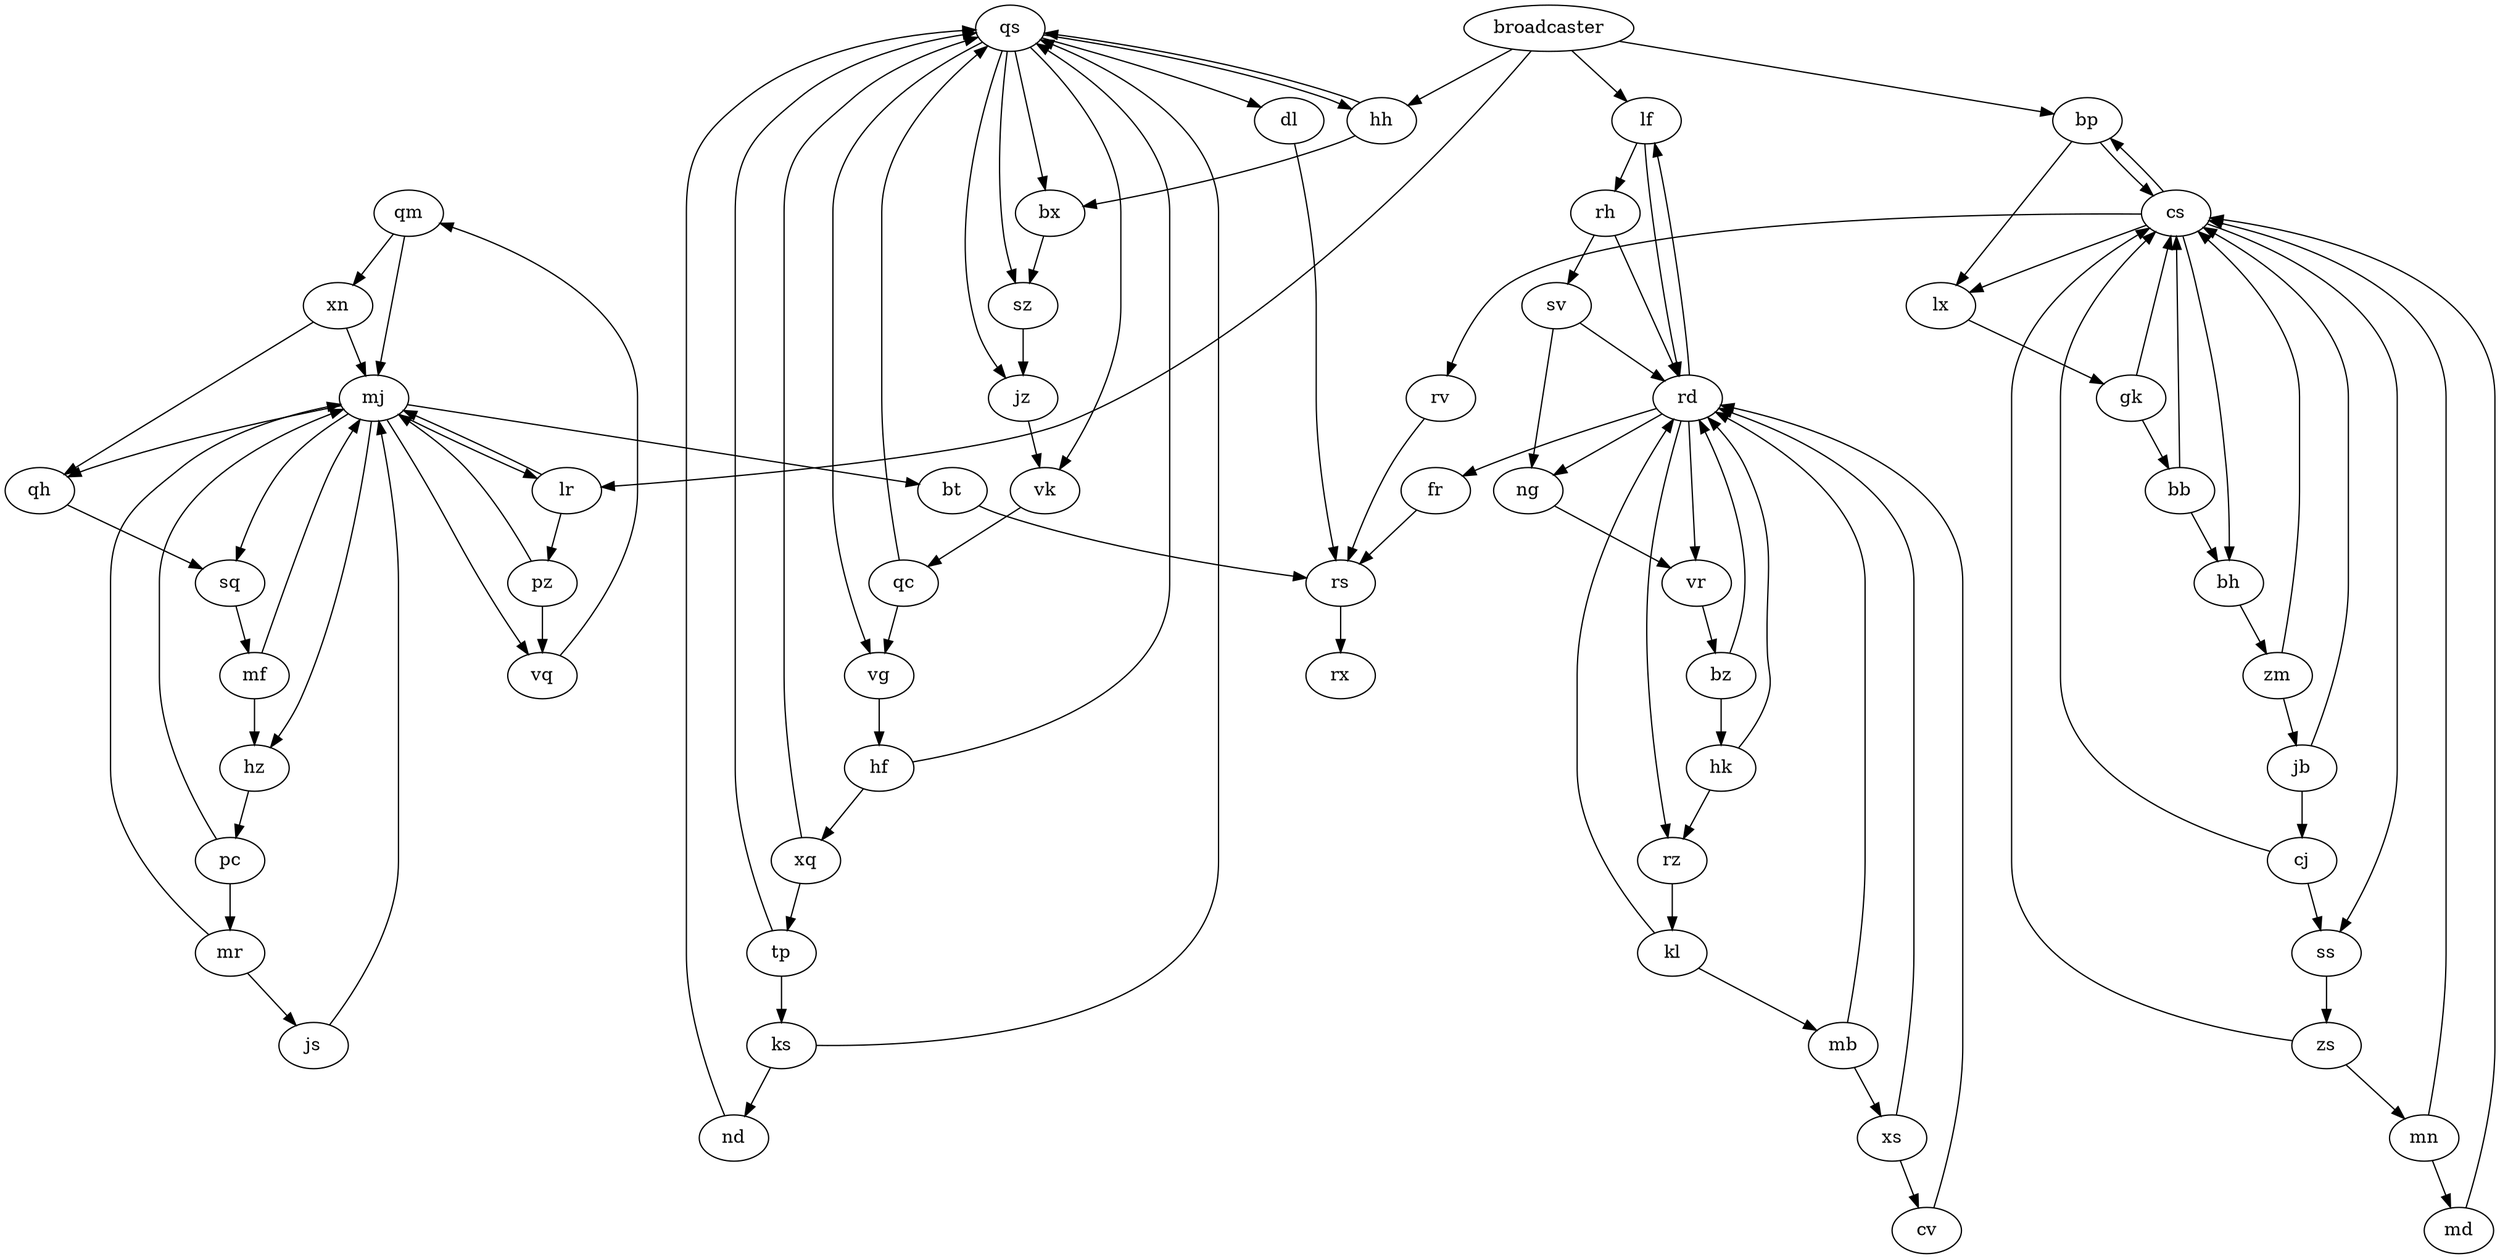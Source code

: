 digraph {
    qm -> mj;
    qm -> xn;
    mj -> hz;
    mj -> bt;
    mj -> lr;
    mj -> sq;
    mj -> qh;
    mj -> vq;
    qc -> qs;
    qc -> vg;
    ng -> vr;
    qh -> sq;
    bt -> rs;
    hh -> qs;
    hh -> bx;
    gk -> cs;
    gk -> bb;
    js -> mj;
    pc -> mj;
    pc -> mr;
    mb -> rd;
    mb -> xs;
    tp -> qs;
    tp -> ks;
    xq -> tp;
    xq -> qs;
    bx -> sz;
    mn -> cs;
    mn -> md;
    cv -> rd;
    rh -> rd;
    rh -> sv;
    md -> cs;
    pz -> mj;
    pz -> vq;
    bz -> rd;
    bz -> hk;
    jz -> vk;
    sz -> jz;
    lr -> pz;
    lr -> mj;
    xs -> cv;
    xs -> rd;
    kl -> rd;
    kl -> mb;
    hz -> pc;
    hk -> rz;
    hk -> rd;
    vk -> qc;
    bh -> zm;
    vq -> qm;
    ks -> qs;
    ks -> nd;
    qs -> dl;
    qs -> jz;
    qs -> bx;
    qs -> vk;
    qs -> vg;
    qs -> hh;
    qs -> sz;
    dl -> rs;
    lf -> rh;
    lf -> rd;
    fr -> rs;
    xn -> mj;
    xn -> qh;
    hf -> qs;
    hf -> xq;
    sv -> rd;
    sv -> ng;
    rs -> rx;
    rd -> ng;
    rd -> fr;
    rd -> rz;
    rd -> lf;
    rd -> vr;
    cj -> ss;
    cj -> cs;
    broadcaster -> hh;
    broadcaster -> lr;
    broadcaster -> bp;
    broadcaster -> lf;
    zs -> cs;
    zs -> mn;
    vr -> bz;
    nd -> qs;
    jb -> cj;
    jb -> cs;
    rv -> rs;
    bp -> cs;
    bp -> lx;
    ss -> zs;
    lx -> gk;
    cs -> lx;
    cs -> ss;
    cs -> rv;
    cs -> bh;
    cs -> bp;
    bb -> bh;
    bb -> cs;
    mf -> mj;
    mf -> hz;
    zm -> cs;
    zm -> jb;
    mr -> mj;
    mr -> js;
    rz -> kl;
    vg -> hf;
    sq -> mf;
}